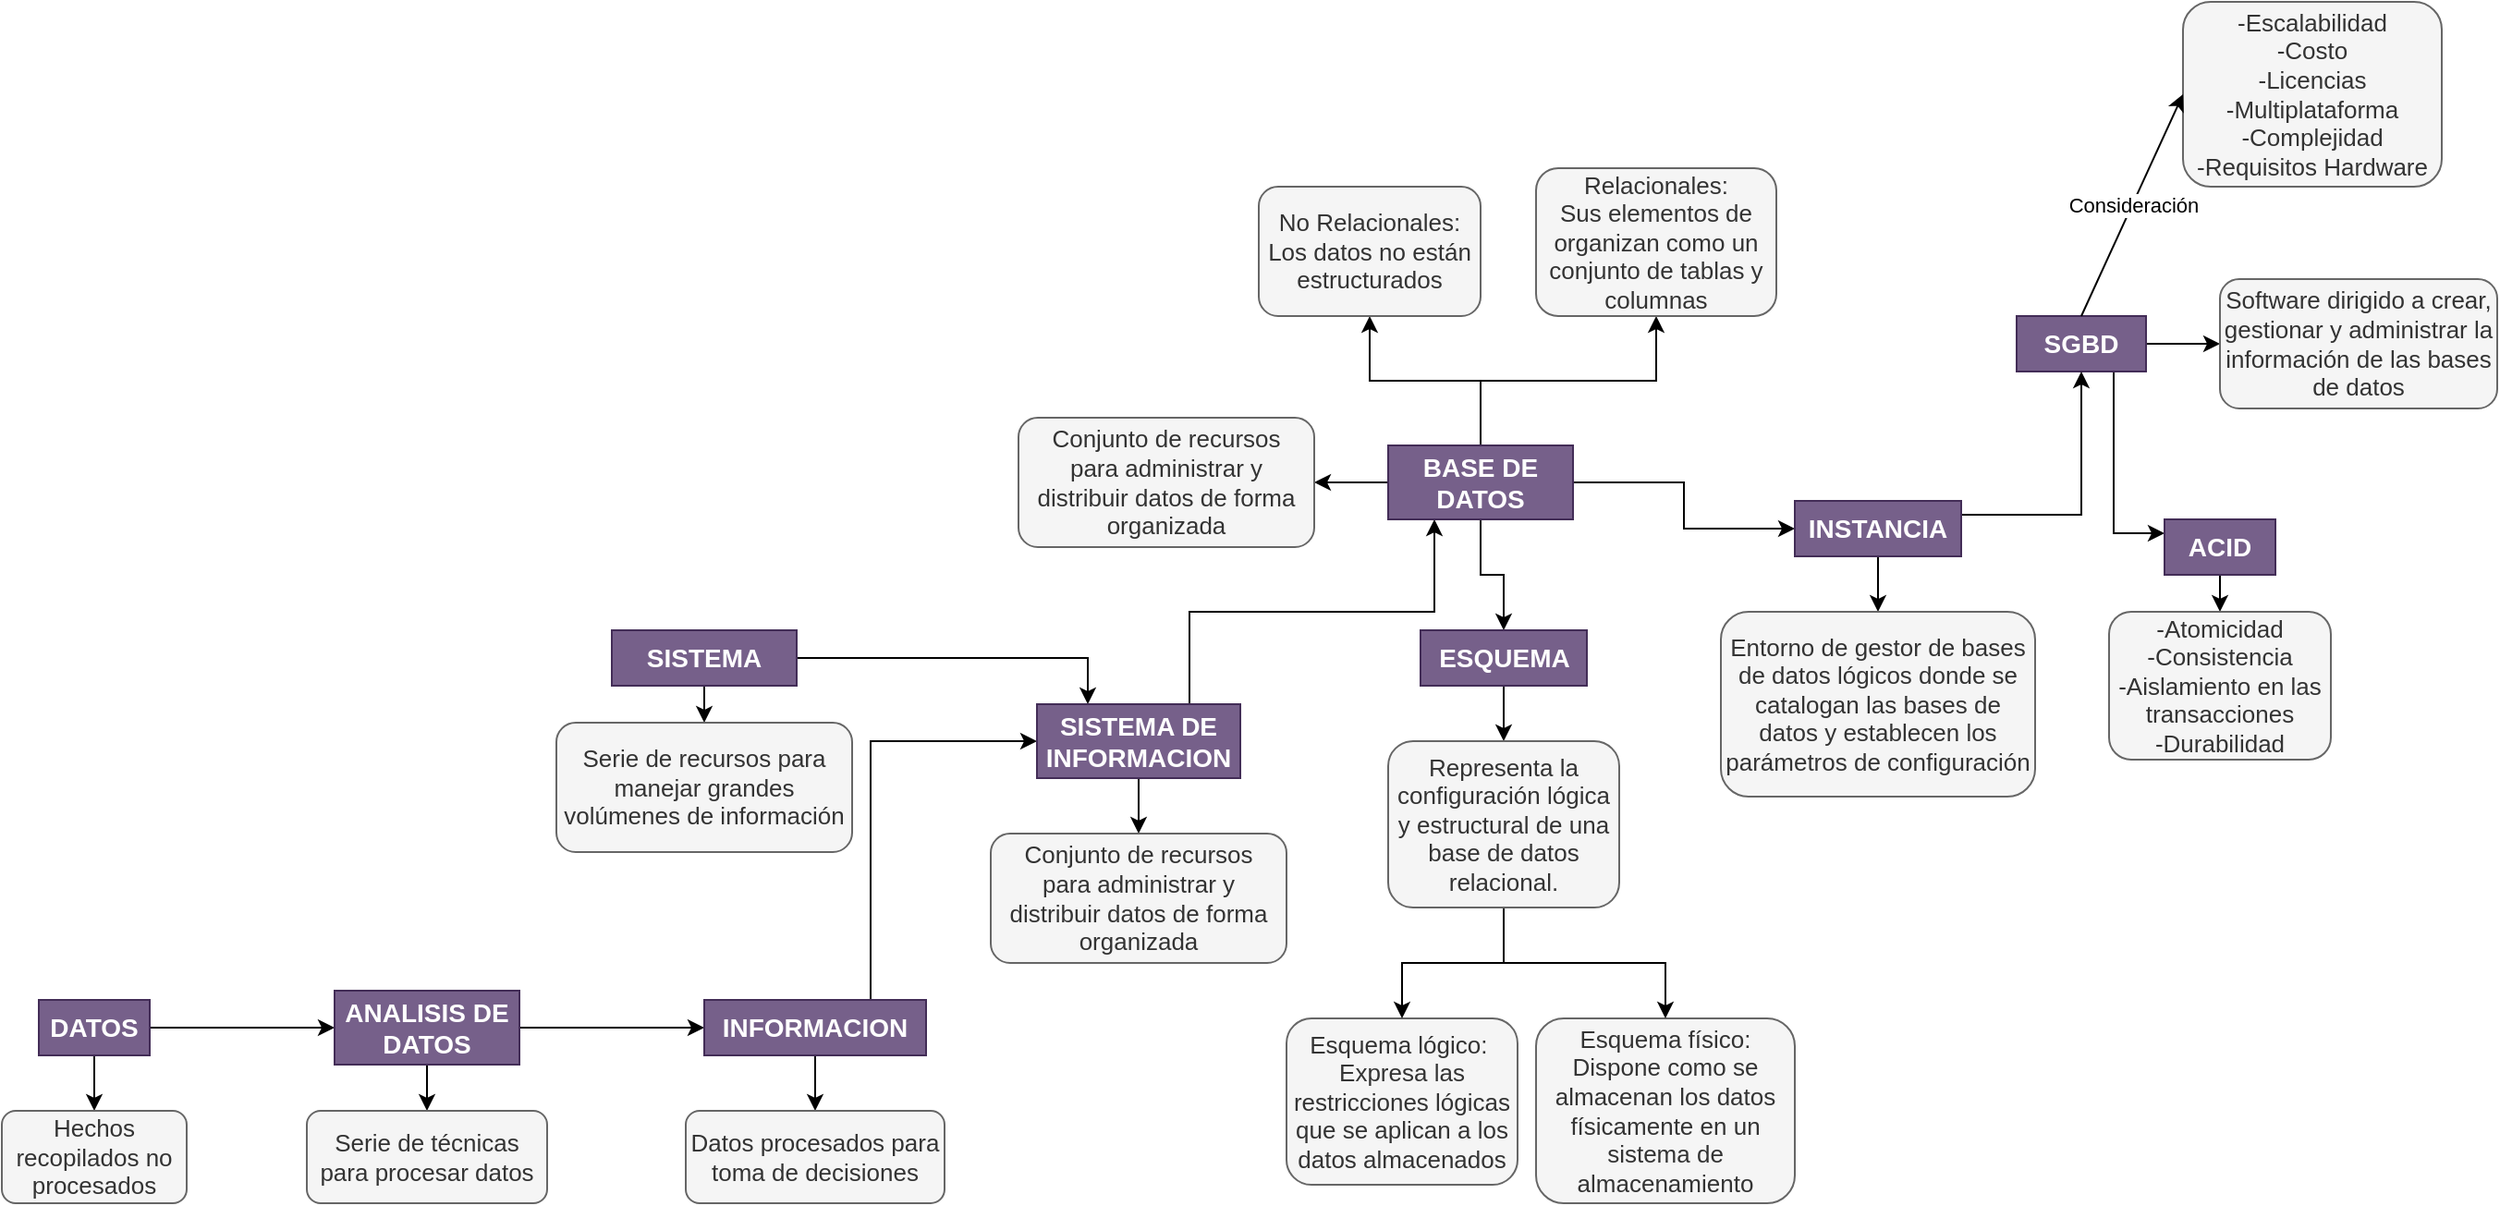 <mxfile version="21.6.3" type="github">
  <diagram name="Página-1" id="AEyVApIA7w85Lbusa7Iw">
    <mxGraphModel dx="1103" dy="480" grid="1" gridSize="10" guides="1" tooltips="1" connect="1" arrows="1" fold="1" page="1" pageScale="1" pageWidth="1920" pageHeight="1200" math="0" shadow="0">
      <root>
        <mxCell id="0" />
        <mxCell id="1" parent="0" />
        <mxCell id="Nax9rcWnp-f-cdcPO7so-32" style="edgeStyle=orthogonalEdgeStyle;rounded=0;orthogonalLoop=1;jettySize=auto;html=1;exitX=1;exitY=0.5;exitDx=0;exitDy=0;entryX=0;entryY=0.5;entryDx=0;entryDy=0;" edge="1" parent="1" source="Nax9rcWnp-f-cdcPO7so-1" target="Nax9rcWnp-f-cdcPO7so-2">
          <mxGeometry relative="1" as="geometry" />
        </mxCell>
        <mxCell id="Nax9rcWnp-f-cdcPO7so-37" style="edgeStyle=orthogonalEdgeStyle;rounded=0;orthogonalLoop=1;jettySize=auto;html=1;exitX=0.5;exitY=1;exitDx=0;exitDy=0;entryX=0.5;entryY=0;entryDx=0;entryDy=0;" edge="1" parent="1" source="Nax9rcWnp-f-cdcPO7so-1" target="Nax9rcWnp-f-cdcPO7so-13">
          <mxGeometry relative="1" as="geometry" />
        </mxCell>
        <mxCell id="Nax9rcWnp-f-cdcPO7so-1" value="DATOS" style="rounded=0;whiteSpace=wrap;html=1;fillColor=#76608a;fontColor=#ffffff;strokeColor=#432D57;fontStyle=1;fontSize=14;" vertex="1" parent="1">
          <mxGeometry x="260" y="790" width="60" height="30" as="geometry" />
        </mxCell>
        <mxCell id="Nax9rcWnp-f-cdcPO7so-33" style="edgeStyle=orthogonalEdgeStyle;rounded=0;orthogonalLoop=1;jettySize=auto;html=1;exitX=1;exitY=0.5;exitDx=0;exitDy=0;entryX=0;entryY=0.5;entryDx=0;entryDy=0;" edge="1" parent="1" source="Nax9rcWnp-f-cdcPO7so-2" target="Nax9rcWnp-f-cdcPO7so-3">
          <mxGeometry relative="1" as="geometry" />
        </mxCell>
        <mxCell id="Nax9rcWnp-f-cdcPO7so-38" style="edgeStyle=orthogonalEdgeStyle;rounded=0;orthogonalLoop=1;jettySize=auto;html=1;exitX=0.5;exitY=1;exitDx=0;exitDy=0;entryX=0.5;entryY=0;entryDx=0;entryDy=0;" edge="1" parent="1" source="Nax9rcWnp-f-cdcPO7so-2" target="Nax9rcWnp-f-cdcPO7so-14">
          <mxGeometry relative="1" as="geometry" />
        </mxCell>
        <mxCell id="Nax9rcWnp-f-cdcPO7so-2" value="ANALISIS DE DATOS" style="rounded=0;whiteSpace=wrap;html=1;fillColor=#76608a;fontColor=#ffffff;strokeColor=#432D57;fontStyle=1;fontSize=14;" vertex="1" parent="1">
          <mxGeometry x="420" y="785" width="100" height="40" as="geometry" />
        </mxCell>
        <mxCell id="Nax9rcWnp-f-cdcPO7so-34" style="edgeStyle=orthogonalEdgeStyle;rounded=0;orthogonalLoop=1;jettySize=auto;html=1;exitX=0.75;exitY=0;exitDx=0;exitDy=0;entryX=0;entryY=0.5;entryDx=0;entryDy=0;" edge="1" parent="1" source="Nax9rcWnp-f-cdcPO7so-3" target="Nax9rcWnp-f-cdcPO7so-5">
          <mxGeometry relative="1" as="geometry" />
        </mxCell>
        <mxCell id="Nax9rcWnp-f-cdcPO7so-39" style="edgeStyle=orthogonalEdgeStyle;rounded=0;orthogonalLoop=1;jettySize=auto;html=1;exitX=0.5;exitY=1;exitDx=0;exitDy=0;entryX=0.5;entryY=0;entryDx=0;entryDy=0;" edge="1" parent="1" source="Nax9rcWnp-f-cdcPO7so-3" target="Nax9rcWnp-f-cdcPO7so-15">
          <mxGeometry relative="1" as="geometry" />
        </mxCell>
        <mxCell id="Nax9rcWnp-f-cdcPO7so-3" value="INFORMACION" style="rounded=0;whiteSpace=wrap;html=1;fillColor=#76608a;fontColor=#ffffff;strokeColor=#432D57;fontStyle=1;fontSize=14;" vertex="1" parent="1">
          <mxGeometry x="620" y="790" width="120" height="30" as="geometry" />
        </mxCell>
        <mxCell id="Nax9rcWnp-f-cdcPO7so-35" style="edgeStyle=orthogonalEdgeStyle;rounded=0;orthogonalLoop=1;jettySize=auto;html=1;exitX=1;exitY=0.5;exitDx=0;exitDy=0;entryX=0.25;entryY=0;entryDx=0;entryDy=0;" edge="1" parent="1" source="Nax9rcWnp-f-cdcPO7so-4" target="Nax9rcWnp-f-cdcPO7so-5">
          <mxGeometry relative="1" as="geometry" />
        </mxCell>
        <mxCell id="Nax9rcWnp-f-cdcPO7so-36" style="edgeStyle=orthogonalEdgeStyle;rounded=0;orthogonalLoop=1;jettySize=auto;html=1;exitX=0.5;exitY=1;exitDx=0;exitDy=0;entryX=0.5;entryY=0;entryDx=0;entryDy=0;" edge="1" parent="1" source="Nax9rcWnp-f-cdcPO7so-4" target="Nax9rcWnp-f-cdcPO7so-16">
          <mxGeometry relative="1" as="geometry" />
        </mxCell>
        <mxCell id="Nax9rcWnp-f-cdcPO7so-4" value="SISTEMA" style="rounded=0;whiteSpace=wrap;html=1;fillColor=#76608a;fontColor=#ffffff;strokeColor=#432D57;fontStyle=1;fontSize=14;" vertex="1" parent="1">
          <mxGeometry x="570" y="590" width="100" height="30" as="geometry" />
        </mxCell>
        <mxCell id="Nax9rcWnp-f-cdcPO7so-40" style="edgeStyle=orthogonalEdgeStyle;rounded=0;orthogonalLoop=1;jettySize=auto;html=1;exitX=0.5;exitY=1;exitDx=0;exitDy=0;entryX=0.5;entryY=0;entryDx=0;entryDy=0;" edge="1" parent="1" source="Nax9rcWnp-f-cdcPO7so-5" target="Nax9rcWnp-f-cdcPO7so-17">
          <mxGeometry relative="1" as="geometry" />
        </mxCell>
        <mxCell id="Nax9rcWnp-f-cdcPO7so-41" style="edgeStyle=orthogonalEdgeStyle;rounded=0;orthogonalLoop=1;jettySize=auto;html=1;exitX=0.75;exitY=0;exitDx=0;exitDy=0;entryX=0.25;entryY=1;entryDx=0;entryDy=0;" edge="1" parent="1" source="Nax9rcWnp-f-cdcPO7so-5" target="Nax9rcWnp-f-cdcPO7so-6">
          <mxGeometry relative="1" as="geometry" />
        </mxCell>
        <mxCell id="Nax9rcWnp-f-cdcPO7so-5" value="SISTEMA DE INFORMACION" style="rounded=0;whiteSpace=wrap;html=1;fillColor=#76608a;fontColor=#ffffff;strokeColor=#432D57;fontStyle=1;fontSize=14;" vertex="1" parent="1">
          <mxGeometry x="800" y="630" width="110" height="40" as="geometry" />
        </mxCell>
        <mxCell id="Nax9rcWnp-f-cdcPO7so-42" style="edgeStyle=orthogonalEdgeStyle;rounded=0;orthogonalLoop=1;jettySize=auto;html=1;exitX=0;exitY=0.5;exitDx=0;exitDy=0;entryX=1;entryY=0.5;entryDx=0;entryDy=0;" edge="1" parent="1" source="Nax9rcWnp-f-cdcPO7so-6" target="Nax9rcWnp-f-cdcPO7so-18">
          <mxGeometry relative="1" as="geometry" />
        </mxCell>
        <mxCell id="Nax9rcWnp-f-cdcPO7so-46" style="edgeStyle=orthogonalEdgeStyle;rounded=0;orthogonalLoop=1;jettySize=auto;html=1;exitX=0.5;exitY=1;exitDx=0;exitDy=0;entryX=0.5;entryY=0;entryDx=0;entryDy=0;" edge="1" parent="1" source="Nax9rcWnp-f-cdcPO7so-6" target="Nax9rcWnp-f-cdcPO7so-7">
          <mxGeometry relative="1" as="geometry" />
        </mxCell>
        <mxCell id="Nax9rcWnp-f-cdcPO7so-47" style="edgeStyle=orthogonalEdgeStyle;rounded=0;orthogonalLoop=1;jettySize=auto;html=1;exitX=1;exitY=0.5;exitDx=0;exitDy=0;entryX=0;entryY=0.5;entryDx=0;entryDy=0;" edge="1" parent="1" source="Nax9rcWnp-f-cdcPO7so-6" target="Nax9rcWnp-f-cdcPO7so-10">
          <mxGeometry relative="1" as="geometry" />
        </mxCell>
        <mxCell id="Nax9rcWnp-f-cdcPO7so-53" style="edgeStyle=orthogonalEdgeStyle;rounded=0;orthogonalLoop=1;jettySize=auto;html=1;exitX=0.5;exitY=0;exitDx=0;exitDy=0;entryX=0.5;entryY=1;entryDx=0;entryDy=0;" edge="1" parent="1" source="Nax9rcWnp-f-cdcPO7so-6" target="Nax9rcWnp-f-cdcPO7so-26">
          <mxGeometry relative="1" as="geometry" />
        </mxCell>
        <mxCell id="Nax9rcWnp-f-cdcPO7so-54" style="edgeStyle=orthogonalEdgeStyle;rounded=0;orthogonalLoop=1;jettySize=auto;html=1;exitX=0.5;exitY=0;exitDx=0;exitDy=0;entryX=0.5;entryY=1;entryDx=0;entryDy=0;" edge="1" parent="1" source="Nax9rcWnp-f-cdcPO7so-6" target="Nax9rcWnp-f-cdcPO7so-25">
          <mxGeometry relative="1" as="geometry" />
        </mxCell>
        <mxCell id="Nax9rcWnp-f-cdcPO7so-6" value="BASE DE DATOS" style="rounded=0;whiteSpace=wrap;html=1;fillColor=#76608a;fontColor=#ffffff;strokeColor=#432D57;fontStyle=1;fontSize=14;" vertex="1" parent="1">
          <mxGeometry x="990" y="490" width="100" height="40" as="geometry" />
        </mxCell>
        <mxCell id="Nax9rcWnp-f-cdcPO7so-43" style="edgeStyle=orthogonalEdgeStyle;rounded=0;orthogonalLoop=1;jettySize=auto;html=1;exitX=0.5;exitY=1;exitDx=0;exitDy=0;entryX=0.5;entryY=0;entryDx=0;entryDy=0;" edge="1" parent="1" source="Nax9rcWnp-f-cdcPO7so-7" target="Nax9rcWnp-f-cdcPO7so-21">
          <mxGeometry relative="1" as="geometry" />
        </mxCell>
        <mxCell id="Nax9rcWnp-f-cdcPO7so-7" value="ESQUEMA" style="rounded=0;whiteSpace=wrap;html=1;fillColor=#76608a;fontColor=#ffffff;strokeColor=#432D57;fontStyle=1;fontSize=14;" vertex="1" parent="1">
          <mxGeometry x="1007.5" y="590" width="90" height="30" as="geometry" />
        </mxCell>
        <mxCell id="Nax9rcWnp-f-cdcPO7so-50" style="edgeStyle=orthogonalEdgeStyle;rounded=0;orthogonalLoop=1;jettySize=auto;html=1;exitX=0.75;exitY=1;exitDx=0;exitDy=0;entryX=0;entryY=0.25;entryDx=0;entryDy=0;" edge="1" parent="1" source="Nax9rcWnp-f-cdcPO7so-9" target="Nax9rcWnp-f-cdcPO7so-11">
          <mxGeometry relative="1" as="geometry" />
        </mxCell>
        <mxCell id="Nax9rcWnp-f-cdcPO7so-52" style="edgeStyle=orthogonalEdgeStyle;rounded=0;orthogonalLoop=1;jettySize=auto;html=1;exitX=1;exitY=0.5;exitDx=0;exitDy=0;entryX=0;entryY=0.5;entryDx=0;entryDy=0;" edge="1" parent="1" source="Nax9rcWnp-f-cdcPO7so-9" target="Nax9rcWnp-f-cdcPO7so-27">
          <mxGeometry relative="1" as="geometry" />
        </mxCell>
        <mxCell id="Nax9rcWnp-f-cdcPO7so-9" value="SGBD" style="rounded=0;whiteSpace=wrap;html=1;fillColor=#76608a;fontColor=#ffffff;strokeColor=#432D57;fontStyle=1;fontSize=14;" vertex="1" parent="1">
          <mxGeometry x="1330" y="420" width="70" height="30" as="geometry" />
        </mxCell>
        <mxCell id="Nax9rcWnp-f-cdcPO7so-48" style="edgeStyle=orthogonalEdgeStyle;rounded=0;orthogonalLoop=1;jettySize=auto;html=1;exitX=0.5;exitY=1;exitDx=0;exitDy=0;entryX=0.5;entryY=0;entryDx=0;entryDy=0;" edge="1" parent="1" source="Nax9rcWnp-f-cdcPO7so-10" target="Nax9rcWnp-f-cdcPO7so-22">
          <mxGeometry relative="1" as="geometry" />
        </mxCell>
        <mxCell id="Nax9rcWnp-f-cdcPO7so-49" style="edgeStyle=orthogonalEdgeStyle;rounded=0;orthogonalLoop=1;jettySize=auto;html=1;exitX=1;exitY=0.25;exitDx=0;exitDy=0;entryX=0.5;entryY=1;entryDx=0;entryDy=0;" edge="1" parent="1" source="Nax9rcWnp-f-cdcPO7so-10" target="Nax9rcWnp-f-cdcPO7so-9">
          <mxGeometry relative="1" as="geometry" />
        </mxCell>
        <mxCell id="Nax9rcWnp-f-cdcPO7so-10" value="INSTANCIA" style="rounded=0;whiteSpace=wrap;html=1;fillColor=#76608a;fontColor=#ffffff;strokeColor=#432D57;fontStyle=1;fontSize=14;" vertex="1" parent="1">
          <mxGeometry x="1210" y="520" width="90" height="30" as="geometry" />
        </mxCell>
        <mxCell id="Nax9rcWnp-f-cdcPO7so-51" style="edgeStyle=orthogonalEdgeStyle;rounded=0;orthogonalLoop=1;jettySize=auto;html=1;exitX=0.5;exitY=1;exitDx=0;exitDy=0;entryX=0.5;entryY=0;entryDx=0;entryDy=0;" edge="1" parent="1" source="Nax9rcWnp-f-cdcPO7so-11" target="Nax9rcWnp-f-cdcPO7so-28">
          <mxGeometry relative="1" as="geometry" />
        </mxCell>
        <mxCell id="Nax9rcWnp-f-cdcPO7so-11" value="ACID" style="rounded=0;whiteSpace=wrap;html=1;fillColor=#76608a;fontColor=#ffffff;strokeColor=#432D57;fontStyle=1;fontSize=14;" vertex="1" parent="1">
          <mxGeometry x="1410" y="530" width="60" height="30" as="geometry" />
        </mxCell>
        <mxCell id="Nax9rcWnp-f-cdcPO7so-13" value="&lt;div style=&quot;font-size: 13px;&quot;&gt;Hechos&lt;/div&gt;&lt;div style=&quot;font-size: 13px;&quot;&gt;recopilados no&lt;/div&gt;&lt;div style=&quot;font-size: 13px;&quot;&gt;procesados&lt;/div&gt;" style="rounded=1;whiteSpace=wrap;html=1;fillColor=#f5f5f5;strokeColor=#666666;fontColor=#333333;fontSize=13;" vertex="1" parent="1">
          <mxGeometry x="240" y="850" width="100" height="50" as="geometry" />
        </mxCell>
        <mxCell id="Nax9rcWnp-f-cdcPO7so-14" value="&lt;div style=&quot;font-size: 13px;&quot;&gt;Serie de técnicas para procesar datos&lt;/div&gt;" style="rounded=1;whiteSpace=wrap;html=1;fillColor=#f5f5f5;strokeColor=#666666;fontColor=#333333;fontSize=13;" vertex="1" parent="1">
          <mxGeometry x="405" y="850" width="130" height="50" as="geometry" />
        </mxCell>
        <mxCell id="Nax9rcWnp-f-cdcPO7so-15" value="&lt;div style=&quot;font-size: 13px;&quot;&gt;Datos procesados para toma de decisiones&lt;/div&gt;" style="rounded=1;whiteSpace=wrap;html=1;fillColor=#f5f5f5;strokeColor=#666666;fontColor=#333333;fontSize=13;" vertex="1" parent="1">
          <mxGeometry x="610" y="850" width="140" height="50" as="geometry" />
        </mxCell>
        <mxCell id="Nax9rcWnp-f-cdcPO7so-16" value="&lt;div style=&quot;font-size: 13px;&quot;&gt;&lt;div&gt;Serie de recursos para&lt;/div&gt;&lt;div&gt;manejar grandes&lt;/div&gt;&lt;div&gt;volúmenes de información&lt;/div&gt;&lt;/div&gt;" style="rounded=1;whiteSpace=wrap;html=1;fillColor=#f5f5f5;strokeColor=#666666;fontColor=#333333;fontSize=13;" vertex="1" parent="1">
          <mxGeometry x="540" y="640" width="160" height="70" as="geometry" />
        </mxCell>
        <mxCell id="Nax9rcWnp-f-cdcPO7so-17" value="&lt;div style=&quot;&quot;&gt;&lt;div style=&quot;&quot;&gt;Conjunto de recursos&lt;/div&gt;&lt;div style=&quot;&quot;&gt;para administrar y&lt;/div&gt;&lt;div style=&quot;&quot;&gt;distribuir datos de forma&lt;/div&gt;&lt;div style=&quot;&quot;&gt;organizada&lt;/div&gt;&lt;/div&gt;" style="rounded=1;whiteSpace=wrap;html=1;fillColor=#f5f5f5;strokeColor=#666666;fontColor=#333333;fontSize=13;" vertex="1" parent="1">
          <mxGeometry x="775" y="700" width="160" height="70" as="geometry" />
        </mxCell>
        <mxCell id="Nax9rcWnp-f-cdcPO7so-18" value="&lt;div style=&quot;&quot;&gt;&lt;div style=&quot;&quot;&gt;Conjunto de recursos&lt;/div&gt;&lt;div style=&quot;&quot;&gt;para administrar y&lt;/div&gt;&lt;div style=&quot;&quot;&gt;distribuir datos de forma&lt;/div&gt;&lt;div style=&quot;&quot;&gt;organizada&lt;/div&gt;&lt;/div&gt;" style="rounded=1;whiteSpace=wrap;html=1;fillColor=#f5f5f5;strokeColor=#666666;fontColor=#333333;fontSize=13;" vertex="1" parent="1">
          <mxGeometry x="790" y="475" width="160" height="70" as="geometry" />
        </mxCell>
        <mxCell id="Nax9rcWnp-f-cdcPO7so-19" value="&lt;div style=&quot;&quot;&gt;&lt;div style=&quot;&quot;&gt;Esquema lógico:&amp;nbsp;&lt;/div&gt;&lt;div style=&quot;&quot;&gt;Expresa las restricciones lógicas que se aplican a los datos almacenados&lt;/div&gt;&lt;/div&gt;" style="rounded=1;whiteSpace=wrap;html=1;fillColor=#f5f5f5;strokeColor=#666666;fontColor=#333333;fontSize=13;" vertex="1" parent="1">
          <mxGeometry x="935" y="800" width="125" height="90" as="geometry" />
        </mxCell>
        <mxCell id="Nax9rcWnp-f-cdcPO7so-20" value="&lt;div style=&quot;&quot;&gt;&lt;div style=&quot;&quot;&gt;Esquema físico:&lt;br&gt;&lt;/div&gt;&lt;div style=&quot;&quot;&gt;Dispone como se almacenan los datos físicamente en un sistema de almacenamiento&lt;/div&gt;&lt;/div&gt;" style="rounded=1;whiteSpace=wrap;html=1;fillColor=#f5f5f5;strokeColor=#666666;fontColor=#333333;fontSize=13;" vertex="1" parent="1">
          <mxGeometry x="1070" y="800" width="140" height="100" as="geometry" />
        </mxCell>
        <mxCell id="Nax9rcWnp-f-cdcPO7so-44" style="edgeStyle=orthogonalEdgeStyle;rounded=0;orthogonalLoop=1;jettySize=auto;html=1;exitX=0.5;exitY=1;exitDx=0;exitDy=0;entryX=0.5;entryY=0;entryDx=0;entryDy=0;" edge="1" parent="1" source="Nax9rcWnp-f-cdcPO7so-21" target="Nax9rcWnp-f-cdcPO7so-19">
          <mxGeometry relative="1" as="geometry" />
        </mxCell>
        <mxCell id="Nax9rcWnp-f-cdcPO7so-45" style="edgeStyle=orthogonalEdgeStyle;rounded=0;orthogonalLoop=1;jettySize=auto;html=1;exitX=0.5;exitY=1;exitDx=0;exitDy=0;entryX=0.5;entryY=0;entryDx=0;entryDy=0;" edge="1" parent="1" source="Nax9rcWnp-f-cdcPO7so-21" target="Nax9rcWnp-f-cdcPO7so-20">
          <mxGeometry relative="1" as="geometry" />
        </mxCell>
        <mxCell id="Nax9rcWnp-f-cdcPO7so-21" value="&lt;div style=&quot;&quot;&gt;&lt;div style=&quot;&quot;&gt;Representa la configuración lógica y estructural de una base de datos relacional.&lt;/div&gt;&lt;/div&gt;" style="rounded=1;whiteSpace=wrap;html=1;fillColor=#f5f5f5;strokeColor=#666666;fontColor=#333333;fontSize=13;" vertex="1" parent="1">
          <mxGeometry x="990" y="650" width="125" height="90" as="geometry" />
        </mxCell>
        <mxCell id="Nax9rcWnp-f-cdcPO7so-22" value="&lt;div style=&quot;&quot;&gt;&lt;div style=&quot;&quot;&gt;Entorno de gestor de bases de datos lógicos donde se catalogan las bases de datos y establecen los parámetros de configuración&lt;/div&gt;&lt;/div&gt;" style="rounded=1;whiteSpace=wrap;html=1;fillColor=#f5f5f5;strokeColor=#666666;fontColor=#333333;fontSize=13;" vertex="1" parent="1">
          <mxGeometry x="1170" y="580" width="170" height="100" as="geometry" />
        </mxCell>
        <mxCell id="Nax9rcWnp-f-cdcPO7so-25" value="&lt;div style=&quot;&quot;&gt;&lt;div style=&quot;&quot;&gt;Relacionales:&lt;/div&gt;&lt;div style=&quot;&quot;&gt;&lt;div&gt;Sus elementos de&lt;/div&gt;&lt;div&gt;organizan como un&lt;/div&gt;&lt;div&gt;conjunto de tablas y&lt;/div&gt;&lt;div&gt;columnas&lt;/div&gt;&lt;/div&gt;&lt;/div&gt;" style="rounded=1;whiteSpace=wrap;html=1;fillColor=#f5f5f5;strokeColor=#666666;fontColor=#333333;fontSize=13;" vertex="1" parent="1">
          <mxGeometry x="1070" y="340" width="130" height="80" as="geometry" />
        </mxCell>
        <mxCell id="Nax9rcWnp-f-cdcPO7so-26" value="&lt;div style=&quot;&quot;&gt;&lt;div style=&quot;&quot;&gt;No Relacionales:&lt;/div&gt;&lt;div style=&quot;&quot;&gt;Los datos no están estructurados&lt;/div&gt;&lt;/div&gt;" style="rounded=1;whiteSpace=wrap;html=1;fillColor=#f5f5f5;strokeColor=#666666;fontColor=#333333;fontSize=13;" vertex="1" parent="1">
          <mxGeometry x="920" y="350" width="120" height="70" as="geometry" />
        </mxCell>
        <mxCell id="Nax9rcWnp-f-cdcPO7so-27" value="&lt;div style=&quot;&quot;&gt;&lt;div style=&quot;&quot;&gt;Software dirigido a crear, gestionar y administrar la información de las bases de datos&lt;br&gt;&lt;/div&gt;&lt;/div&gt;" style="rounded=1;whiteSpace=wrap;html=1;fillColor=#f5f5f5;strokeColor=#666666;fontColor=#333333;fontSize=13;" vertex="1" parent="1">
          <mxGeometry x="1440" y="400" width="150" height="70" as="geometry" />
        </mxCell>
        <mxCell id="Nax9rcWnp-f-cdcPO7so-28" value="&lt;div style=&quot;&quot;&gt;&lt;div style=&quot;&quot;&gt;&lt;div&gt;-Atomicidad&lt;/div&gt;&lt;div&gt;-Consistencia&lt;/div&gt;&lt;div&gt;-Aislamiento en las&lt;/div&gt;&lt;div&gt;transacciones&lt;/div&gt;&lt;div&gt;-Durabilidad&lt;/div&gt;&lt;/div&gt;&lt;/div&gt;" style="rounded=1;whiteSpace=wrap;html=1;fillColor=#f5f5f5;strokeColor=#666666;fontColor=#333333;fontSize=13;" vertex="1" parent="1">
          <mxGeometry x="1380" y="580" width="120" height="80" as="geometry" />
        </mxCell>
        <mxCell id="Nax9rcWnp-f-cdcPO7so-29" value="&lt;div style=&quot;&quot;&gt;&lt;div style=&quot;&quot;&gt;-Escalabilidad&lt;/div&gt;&lt;div style=&quot;&quot;&gt;-Costo&lt;/div&gt;&lt;div style=&quot;&quot;&gt;-Licencias&lt;/div&gt;&lt;div style=&quot;&quot;&gt;-Multiplataforma&lt;/div&gt;&lt;div style=&quot;&quot;&gt;-Complejidad&lt;/div&gt;&lt;div style=&quot;&quot;&gt;-Requisitos Hardware&lt;/div&gt;&lt;/div&gt;" style="rounded=1;whiteSpace=wrap;html=1;fillColor=#f5f5f5;strokeColor=#666666;fontColor=#333333;fontSize=13;" vertex="1" parent="1">
          <mxGeometry x="1420" y="250" width="140" height="100" as="geometry" />
        </mxCell>
        <mxCell id="Nax9rcWnp-f-cdcPO7so-55" value="" style="endArrow=classic;html=1;rounded=0;exitX=0.5;exitY=0;exitDx=0;exitDy=0;entryX=0;entryY=0.5;entryDx=0;entryDy=0;" edge="1" parent="1" source="Nax9rcWnp-f-cdcPO7so-9" target="Nax9rcWnp-f-cdcPO7so-29">
          <mxGeometry relative="1" as="geometry">
            <mxPoint x="1300" y="350" as="sourcePoint" />
            <mxPoint x="1400" y="350" as="targetPoint" />
          </mxGeometry>
        </mxCell>
        <mxCell id="Nax9rcWnp-f-cdcPO7so-56" value="Consideración" style="edgeLabel;resizable=0;html=1;align=center;verticalAlign=middle;" connectable="0" vertex="1" parent="Nax9rcWnp-f-cdcPO7so-55">
          <mxGeometry relative="1" as="geometry" />
        </mxCell>
      </root>
    </mxGraphModel>
  </diagram>
</mxfile>
